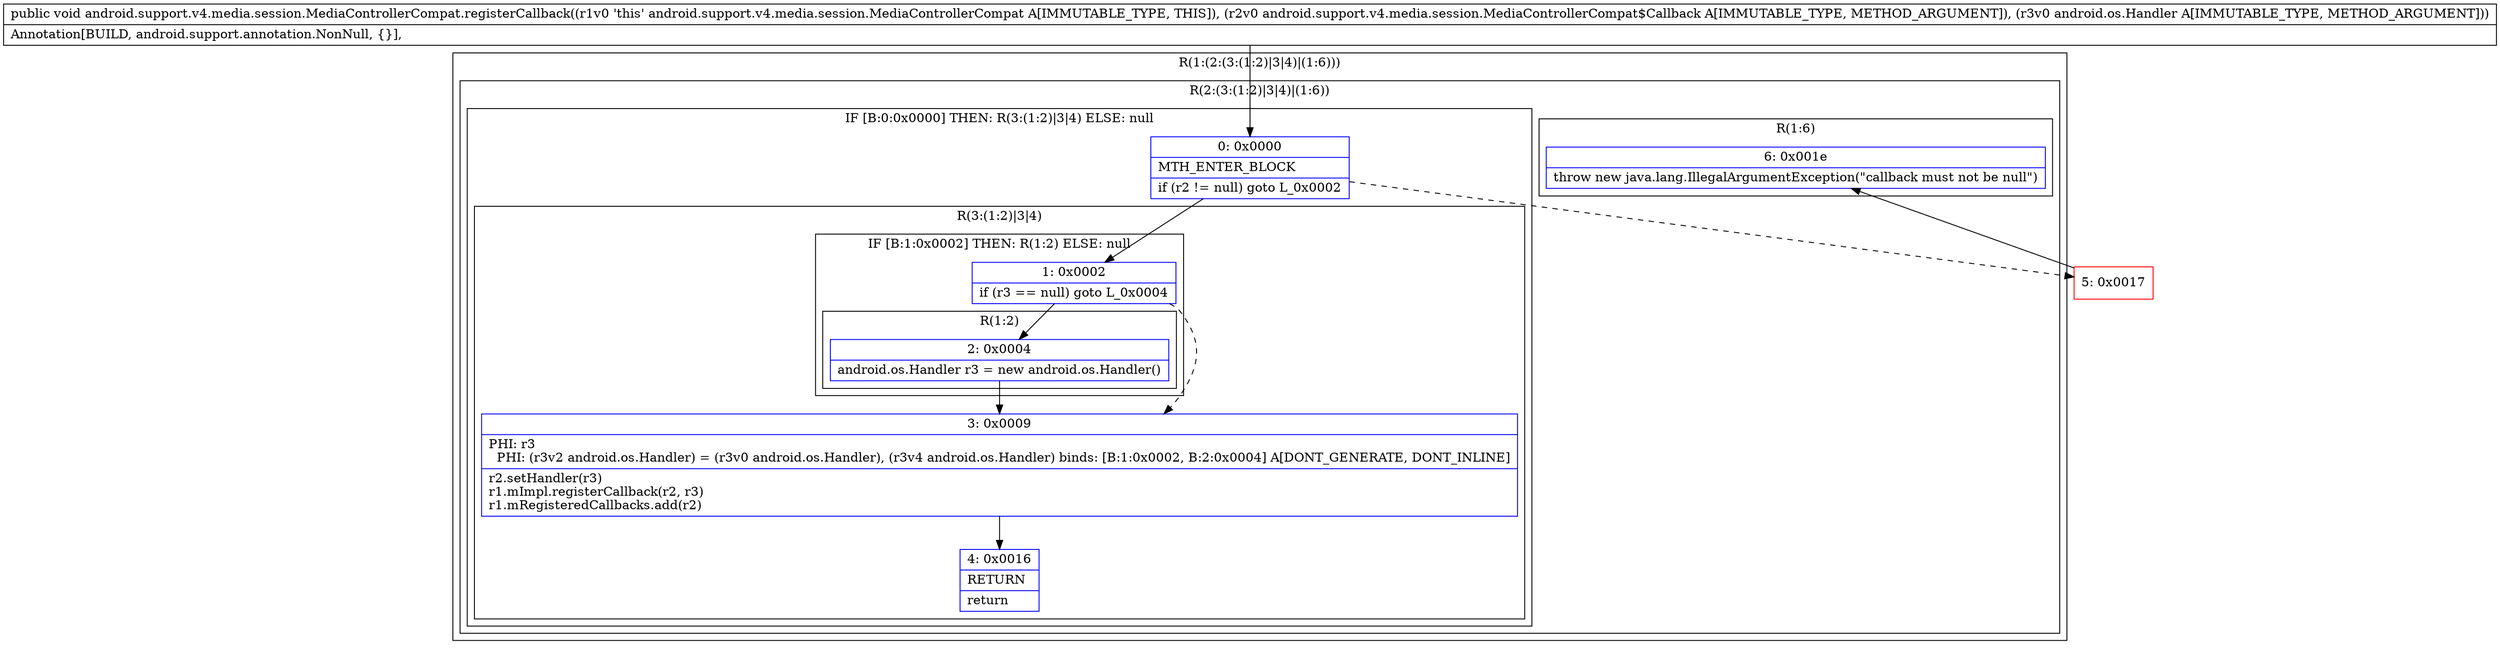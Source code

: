 digraph "CFG forandroid.support.v4.media.session.MediaControllerCompat.registerCallback(Landroid\/support\/v4\/media\/session\/MediaControllerCompat$Callback;Landroid\/os\/Handler;)V" {
subgraph cluster_Region_1476129717 {
label = "R(1:(2:(3:(1:2)|3|4)|(1:6)))";
node [shape=record,color=blue];
subgraph cluster_Region_1135001268 {
label = "R(2:(3:(1:2)|3|4)|(1:6))";
node [shape=record,color=blue];
subgraph cluster_IfRegion_974173097 {
label = "IF [B:0:0x0000] THEN: R(3:(1:2)|3|4) ELSE: null";
node [shape=record,color=blue];
Node_0 [shape=record,label="{0\:\ 0x0000|MTH_ENTER_BLOCK\l|if (r2 != null) goto L_0x0002\l}"];
subgraph cluster_Region_2143954899 {
label = "R(3:(1:2)|3|4)";
node [shape=record,color=blue];
subgraph cluster_IfRegion_1998849476 {
label = "IF [B:1:0x0002] THEN: R(1:2) ELSE: null";
node [shape=record,color=blue];
Node_1 [shape=record,label="{1\:\ 0x0002|if (r3 == null) goto L_0x0004\l}"];
subgraph cluster_Region_25249418 {
label = "R(1:2)";
node [shape=record,color=blue];
Node_2 [shape=record,label="{2\:\ 0x0004|android.os.Handler r3 = new android.os.Handler()\l}"];
}
}
Node_3 [shape=record,label="{3\:\ 0x0009|PHI: r3 \l  PHI: (r3v2 android.os.Handler) = (r3v0 android.os.Handler), (r3v4 android.os.Handler) binds: [B:1:0x0002, B:2:0x0004] A[DONT_GENERATE, DONT_INLINE]\l|r2.setHandler(r3)\lr1.mImpl.registerCallback(r2, r3)\lr1.mRegisteredCallbacks.add(r2)\l}"];
Node_4 [shape=record,label="{4\:\ 0x0016|RETURN\l|return\l}"];
}
}
subgraph cluster_Region_1043538152 {
label = "R(1:6)";
node [shape=record,color=blue];
Node_6 [shape=record,label="{6\:\ 0x001e|throw new java.lang.IllegalArgumentException(\"callback must not be null\")\l}"];
}
}
}
Node_5 [shape=record,color=red,label="{5\:\ 0x0017}"];
MethodNode[shape=record,label="{public void android.support.v4.media.session.MediaControllerCompat.registerCallback((r1v0 'this' android.support.v4.media.session.MediaControllerCompat A[IMMUTABLE_TYPE, THIS]), (r2v0 android.support.v4.media.session.MediaControllerCompat$Callback A[IMMUTABLE_TYPE, METHOD_ARGUMENT]), (r3v0 android.os.Handler A[IMMUTABLE_TYPE, METHOD_ARGUMENT]))  | Annotation[BUILD, android.support.annotation.NonNull, \{\}], \l}"];
MethodNode -> Node_0;
Node_0 -> Node_1;
Node_0 -> Node_5[style=dashed];
Node_1 -> Node_2;
Node_1 -> Node_3[style=dashed];
Node_2 -> Node_3;
Node_3 -> Node_4;
Node_5 -> Node_6;
}

